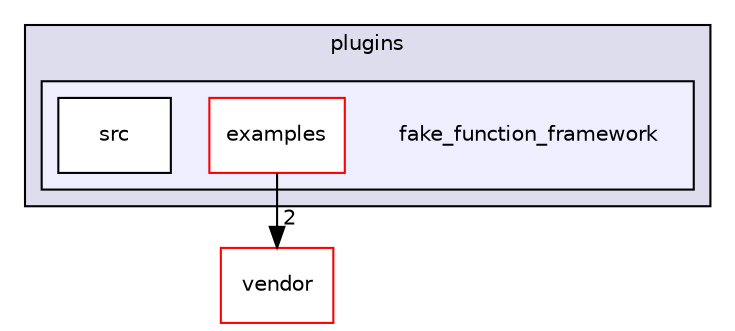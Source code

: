 digraph "muju/vendor/ceedling/plugins/fake_function_framework" {
  compound=true
  node [ fontsize="10", fontname="Helvetica"];
  edge [ labelfontsize="10", labelfontname="Helvetica"];
  subgraph clusterdir_d36ba63104026e8301a719ebeb8241f7 {
    graph [ bgcolor="#ddddee", pencolor="black", label="plugins" fontname="Helvetica", fontsize="10", URL="dir_d36ba63104026e8301a719ebeb8241f7.html"]
  subgraph clusterdir_48aaa27054d806091e5c0480a8c66372 {
    graph [ bgcolor="#eeeeff", pencolor="black", label="" URL="dir_48aaa27054d806091e5c0480a8c66372.html"];
    dir_48aaa27054d806091e5c0480a8c66372 [shape=plaintext label="fake_function_framework"];
    dir_9f6f953f99bcbecc6dc5118a3d5087c9 [shape=box label="examples" color="red" fillcolor="white" style="filled" URL="dir_9f6f953f99bcbecc6dc5118a3d5087c9.html"];
    dir_f1895834281e80ab2c892fa920ebe7eb [shape=box label="src" color="black" fillcolor="white" style="filled" URL="dir_f1895834281e80ab2c892fa920ebe7eb.html"];
  }
  }
  dir_dee195845ab3b7fc5359b8f8ad33bf1d [shape=box label="vendor" fillcolor="white" style="filled" color="red" URL="dir_dee195845ab3b7fc5359b8f8ad33bf1d.html"];
  dir_9f6f953f99bcbecc6dc5118a3d5087c9->dir_dee195845ab3b7fc5359b8f8ad33bf1d [headlabel="2", labeldistance=1.5 headhref="dir_000119_000125.html"];
}
